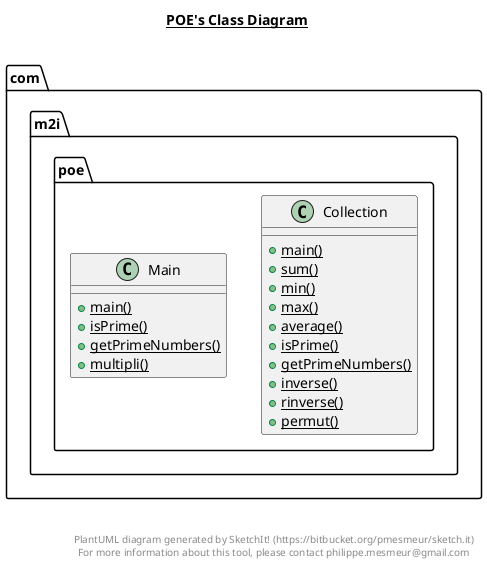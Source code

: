 @startuml

title __POE's Class Diagram__\n

  package com.m2i.poe {
    class Collection {
        {static} + main()
        {static} + sum()
        {static} + min()
        {static} + max()
        {static} + average()
        {static} + isPrime()
        {static} + getPrimeNumbers()
        {static} + inverse()
        {static} + rinverse()
        {static} + permut()
    }
  }
  

  package com.m2i.poe {
    class Main {
        {static} + main()
        {static} + isPrime()
        {static} + getPrimeNumbers()
        {static} + multipli()
    }
  }
  



right footer


PlantUML diagram generated by SketchIt! (https://bitbucket.org/pmesmeur/sketch.it)
For more information about this tool, please contact philippe.mesmeur@gmail.com
endfooter

@enduml

